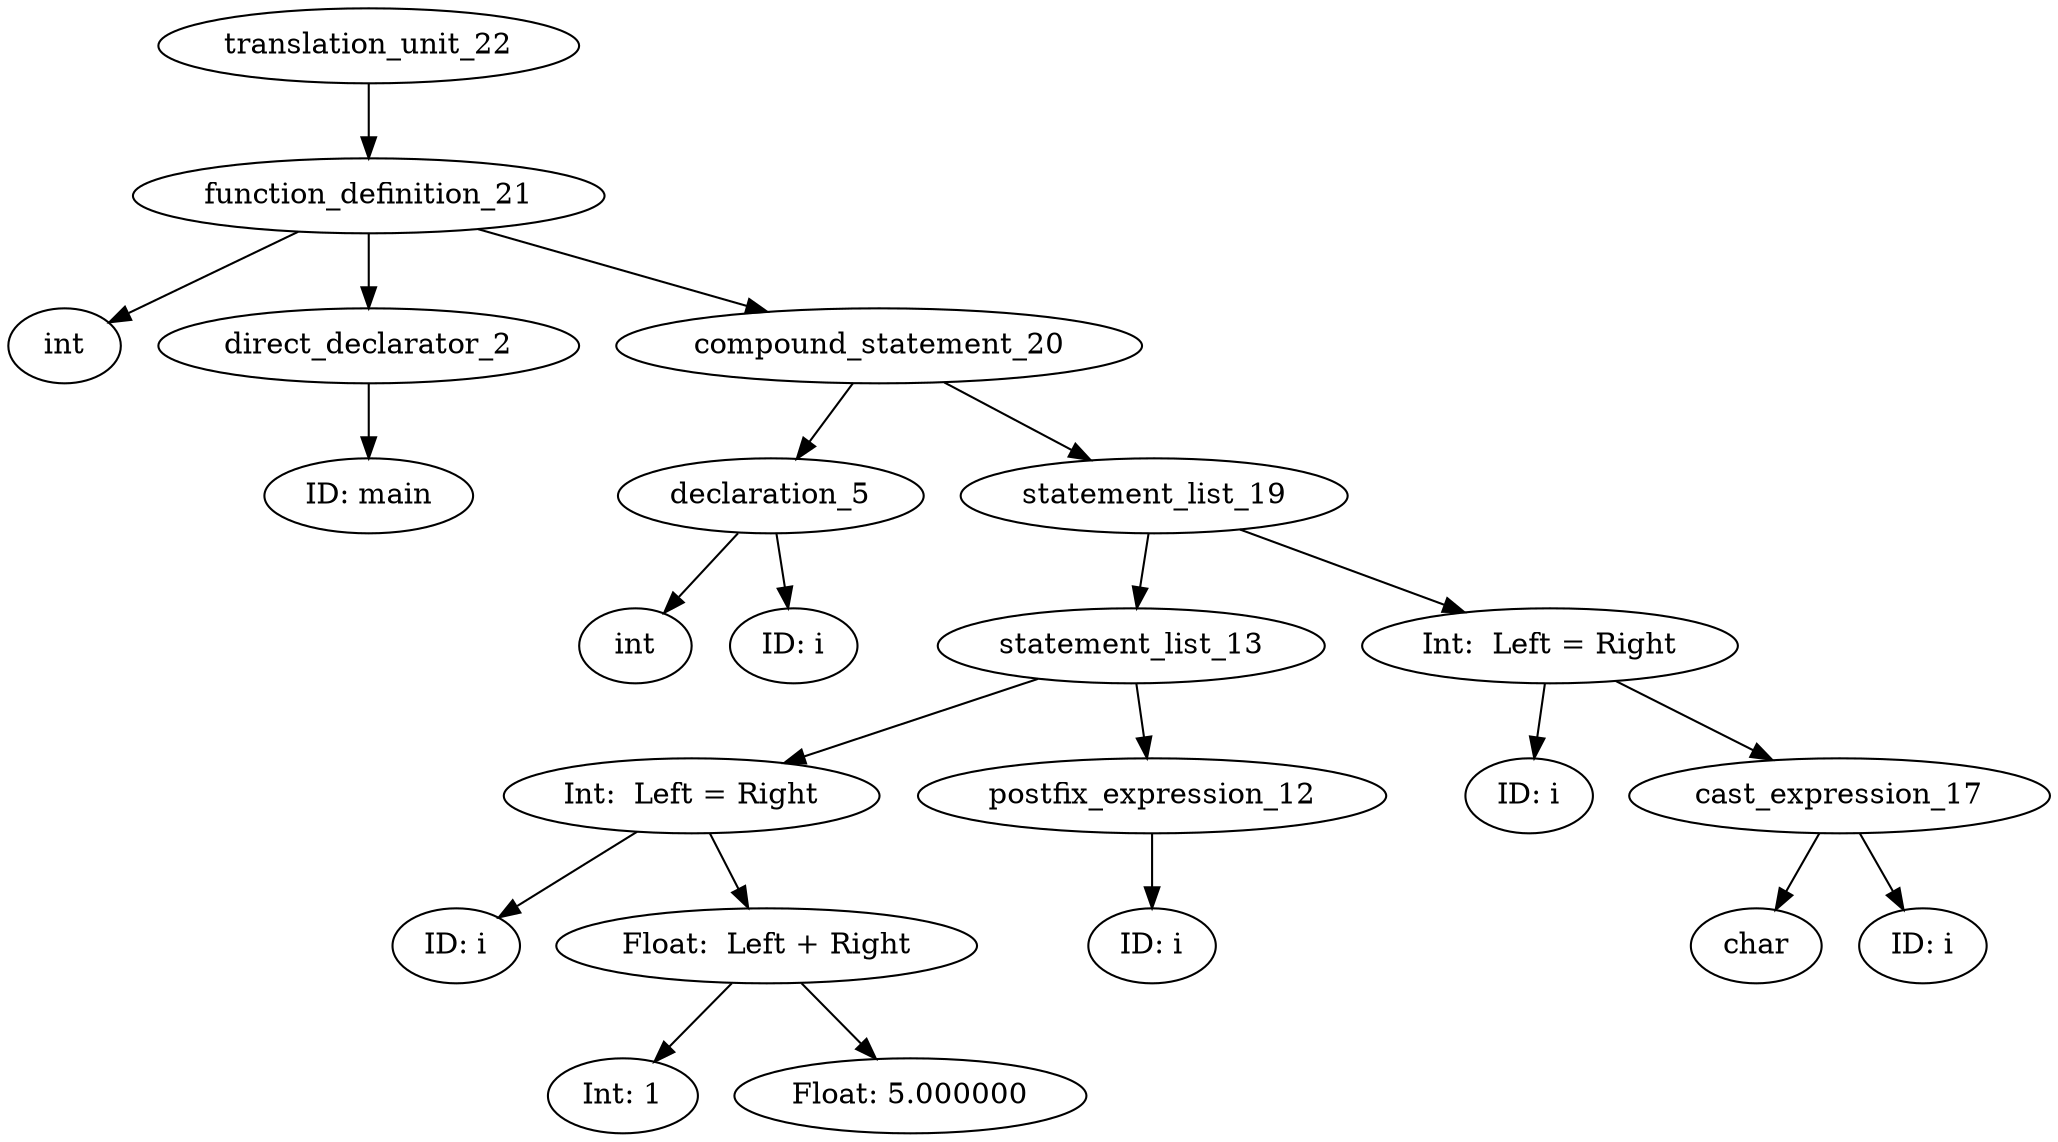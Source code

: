 digraph AST {
	translation_unit_22 -> function_definition_21;
	function_definition_21 -> type_specifier_0;
	type_specifier_0 [label="int"]
	function_definition_21 -> direct_declarator_2;
	direct_declarator_2 -> identifier_1;
	identifier_1 [label="ID: main"]
	function_definition_21 -> compound_statement_20;
	compound_statement_20 -> declaration_5;
	declaration_5 -> type_specifier_3;
	type_specifier_3 [label="int"]
	declaration_5 -> identifier_4;
	identifier_4 [label="ID: i"]
	compound_statement_20 -> statement_list_19;
	statement_list_19 -> statement_list_13;
	statement_list_13 -> assignment_expression_10;
	assignment_expression_10 [label="Int:  Left = Right"]
	assignment_expression_10 -> identifier_6;
	identifier_6 [label="ID: i"]
	assignment_expression_10 -> unary_expression_9;
	unary_expression_9 [label="Float:  Left + Right"]
	unary_expression_9 -> constant_7;
	constant_7 [label="Int: 1"]
	unary_expression_9 -> constant_8;
	constant_8 [label="Float: 5.000000"]
	statement_list_13 -> postfix_expression_12;
	postfix_expression_12 -> identifier_11;
	identifier_11 [label="ID: i"]
	statement_list_19 -> assignment_expression_18;
	assignment_expression_18 [label="Int:  Left = Right"]
	assignment_expression_18 -> identifier_14;
	identifier_14 [label="ID: i"]
	assignment_expression_18 -> cast_expression_17;
	cast_expression_17 -> type_specifier_15;
	type_specifier_15 [label="char"]
	cast_expression_17 -> identifier_16;
	identifier_16 [label="ID: i"]
}
